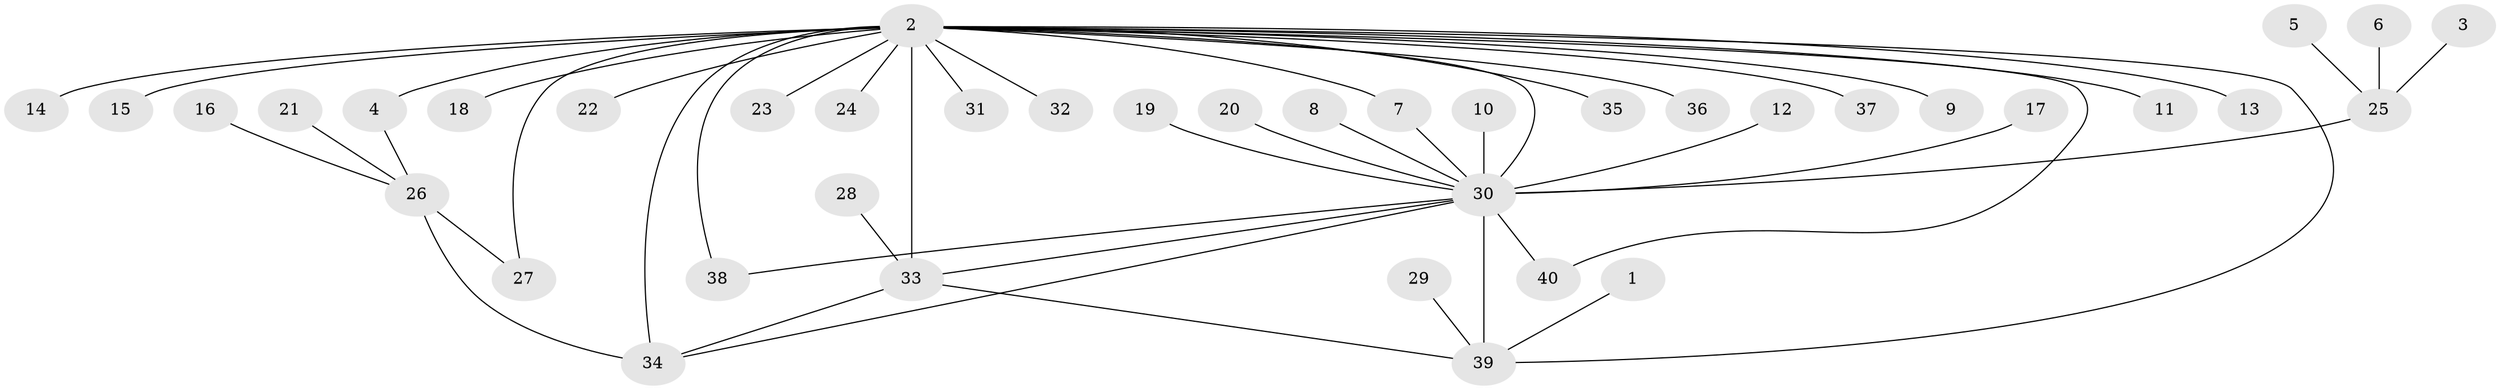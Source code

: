 // original degree distribution, {6: 0.0125, 32: 0.0125, 9: 0.025, 3: 0.0875, 7: 0.025, 2: 0.1875, 1: 0.55, 5: 0.0625, 4: 0.025, 10: 0.0125}
// Generated by graph-tools (version 1.1) at 2025/26/03/09/25 03:26:08]
// undirected, 40 vertices, 49 edges
graph export_dot {
graph [start="1"]
  node [color=gray90,style=filled];
  1;
  2;
  3;
  4;
  5;
  6;
  7;
  8;
  9;
  10;
  11;
  12;
  13;
  14;
  15;
  16;
  17;
  18;
  19;
  20;
  21;
  22;
  23;
  24;
  25;
  26;
  27;
  28;
  29;
  30;
  31;
  32;
  33;
  34;
  35;
  36;
  37;
  38;
  39;
  40;
  1 -- 39 [weight=1.0];
  2 -- 4 [weight=1.0];
  2 -- 7 [weight=1.0];
  2 -- 9 [weight=1.0];
  2 -- 11 [weight=1.0];
  2 -- 13 [weight=1.0];
  2 -- 14 [weight=1.0];
  2 -- 15 [weight=1.0];
  2 -- 18 [weight=1.0];
  2 -- 22 [weight=1.0];
  2 -- 23 [weight=1.0];
  2 -- 24 [weight=1.0];
  2 -- 27 [weight=3.0];
  2 -- 30 [weight=3.0];
  2 -- 31 [weight=1.0];
  2 -- 32 [weight=1.0];
  2 -- 33 [weight=3.0];
  2 -- 34 [weight=1.0];
  2 -- 35 [weight=1.0];
  2 -- 36 [weight=1.0];
  2 -- 37 [weight=1.0];
  2 -- 38 [weight=2.0];
  2 -- 39 [weight=1.0];
  2 -- 40 [weight=1.0];
  3 -- 25 [weight=1.0];
  4 -- 26 [weight=1.0];
  5 -- 25 [weight=1.0];
  6 -- 25 [weight=1.0];
  7 -- 30 [weight=1.0];
  8 -- 30 [weight=1.0];
  10 -- 30 [weight=1.0];
  12 -- 30 [weight=1.0];
  16 -- 26 [weight=1.0];
  17 -- 30 [weight=1.0];
  19 -- 30 [weight=1.0];
  20 -- 30 [weight=1.0];
  21 -- 26 [weight=1.0];
  25 -- 30 [weight=1.0];
  26 -- 27 [weight=1.0];
  26 -- 34 [weight=2.0];
  28 -- 33 [weight=1.0];
  29 -- 39 [weight=1.0];
  30 -- 33 [weight=1.0];
  30 -- 34 [weight=1.0];
  30 -- 38 [weight=1.0];
  30 -- 39 [weight=1.0];
  30 -- 40 [weight=1.0];
  33 -- 34 [weight=1.0];
  33 -- 39 [weight=1.0];
}
